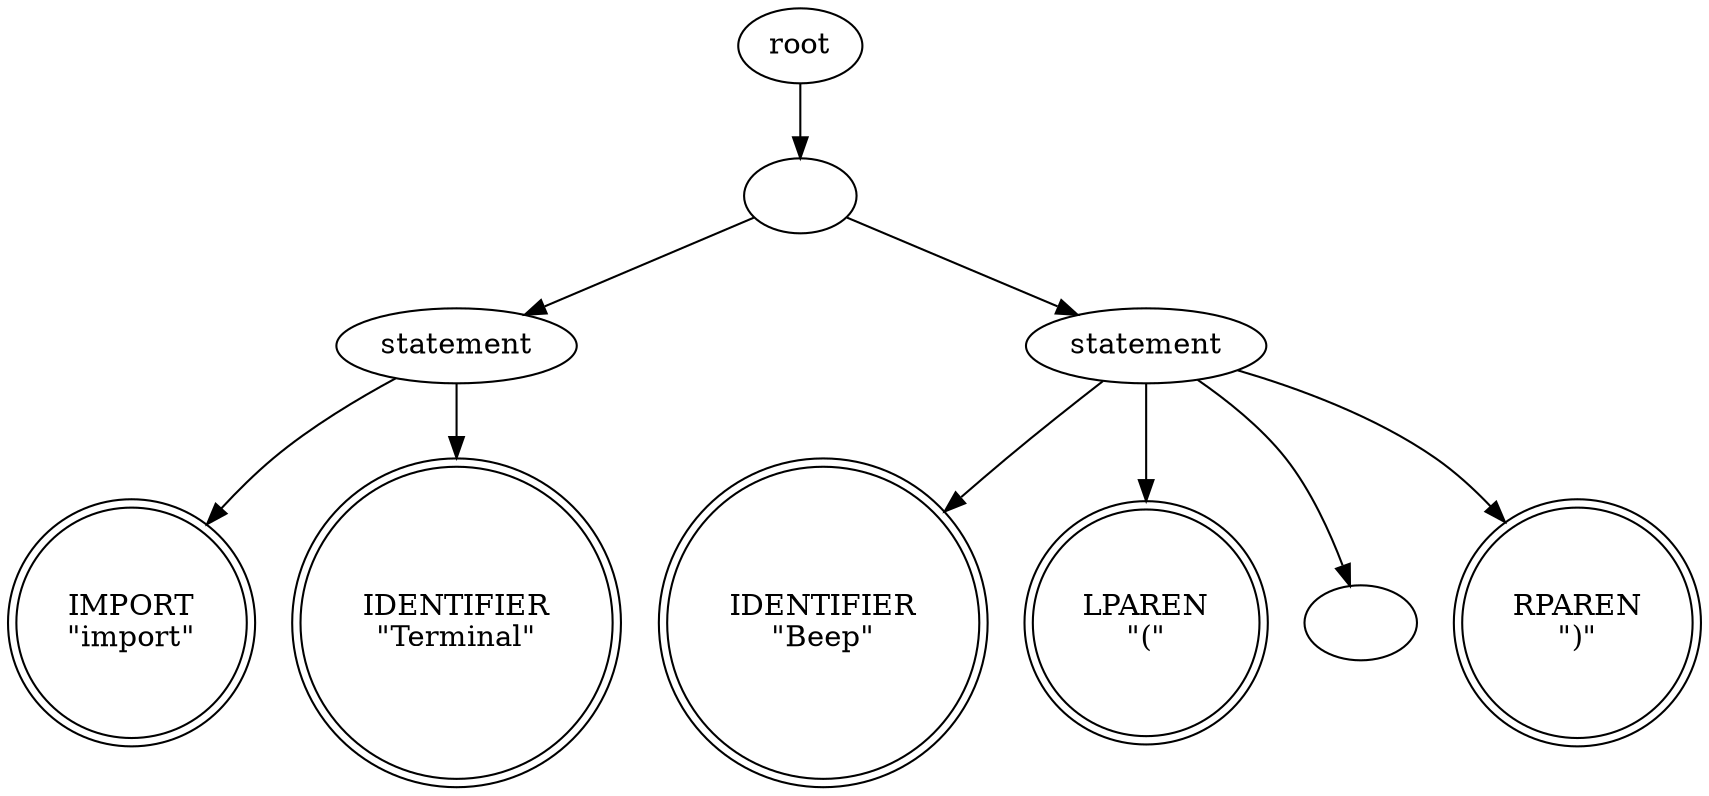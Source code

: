 digraph syntaxtree {
0 [  label="IMPORT
\"import\"" shape=doublecircle height=0.50]
1 [  label="IDENTIFIER
\"Terminal\"" shape=doublecircle height=0.50]
2 [  label="statement" shape=ellipse fontcolor=black height=0.50]
2 [  label="statement" shape=ellipse fontcolor=black height=0.50]
3 [  label="IDENTIFIER
\"Beep\"" shape=doublecircle height=0.50]
4 [  label="LPAREN
\"(\"" shape=doublecircle height=0.50]
5 [  label="" shape=ellipse fontcolor=black height=0.50]
5 [  label="" shape=ellipse fontcolor=black height=0.50]
6 [  label="RPAREN
\")\"" shape=doublecircle height=0.50]
7 [  label="statement" shape=ellipse fontcolor=black height=0.50]
7 [  label="statement" shape=ellipse fontcolor=black height=0.50]
8 [  label="" shape=ellipse fontcolor=black height=0.50]
8 [  label="" shape=ellipse fontcolor=black height=0.50]
9 [  label="root" shape=ellipse fontcolor=black height=0.50]
9 [  label="root" shape=ellipse fontcolor=black height=0.50]
2->0 [  arrowshape=none];
2->1 [  arrowshape=none];
7->3 [  arrowshape=none];
7->4 [  arrowshape=none];
7->5 [  arrowshape=none];
7->6 [  arrowshape=none];
8->2 [  arrowshape=none];
8->7 [  arrowshape=none];
9->8 [  arrowshape=none];
}

